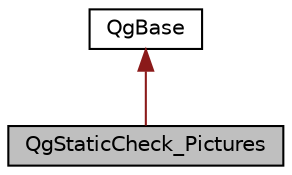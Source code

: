 digraph "QgStaticCheck_Pictures"
{
 // LATEX_PDF_SIZE
  edge [fontname="Helvetica",fontsize="10",labelfontname="Helvetica",labelfontsize="10"];
  node [fontname="Helvetica",fontsize="10",shape=record];
  Node1 [label="QgStaticCheck_Pictures",height=0.2,width=0.4,color="black", fillcolor="grey75", style="filled", fontcolor="black",tooltip="QualityGate Check-pictures."];
  Node2 -> Node1 [dir="back",color="firebrick4",fontsize="10",style="solid",fontname="Helvetica"];
  Node2 [label="QgBase",height=0.2,width=0.4,color="black", fillcolor="white", style="filled",URL="$classQgBase.html",tooltip="QualityGate base class."];
}
